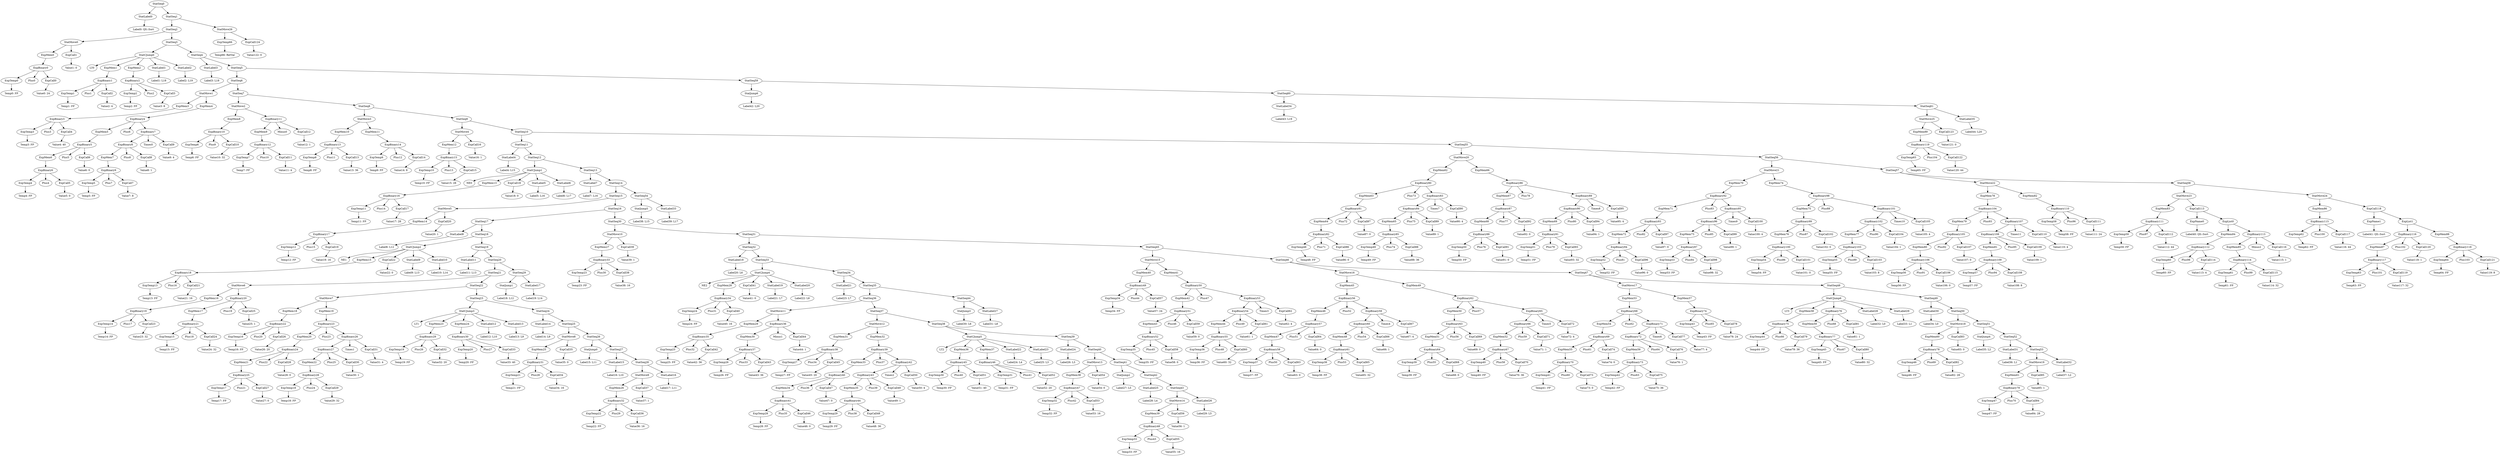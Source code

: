digraph {
	ordering = out;
	StatMove26 -> ExpTemp66;
	StatMove26 -> ExpCall124;
	StatSeq61 -> StatMove25;
	StatSeq61 -> StatLabel35;
	ExpCall123 -> "Value121: 0";
	ExpCall122 -> "Value120: 44";
	StatLabel34 -> "Label43: L19";
	StatSeq59 -> StatJump6;
	StatSeq59 -> StatSeq60;
	StatSeq5 -> StatSeq6;
	StatSeq5 -> StatSeq59;
	ExpMem88 -> ExpBinary118;
	ExpCall121 -> "Value119: 8";
	ExpTemp64 -> "Temp64: FP";
	ExpBinary116 -> ExpMem87;
	ExpBinary116 -> Plus102;
	ExpBinary116 -> ExpCall120;
	ExpMem87 -> ExpBinary117;
	ExpName1 -> "Label41: QS::Sort";
	StatMove24 -> ExpMem86;
	StatMove24 -> ExpCall118;
	ExpCall117 -> "Value116: 44";
	ExpBinary115 -> ExpTemp62;
	ExpBinary115 -> Plus100;
	ExpBinary115 -> ExpCall117;
	ExpMem85 -> ExpBinary114;
	ExpCall115 -> "Value114: 32";
	ExpTemp61 -> "Temp61: FP";
	ExpTemp62 -> "Temp62: FP";
	ExpList0 -> ExpMem84;
	ExpList0 -> ExpBinary113;
	ExpMem84 -> ExpBinary112;
	ExpBinary112 -> ExpTemp60;
	ExpBinary112 -> Plus98;
	ExpBinary112 -> ExpCall114;
	ExpTemp60 -> "Temp60: FP";
	ExpCall113 -> ExpName0;
	ExpCall113 -> ExpList0;
	ExpName0 -> "Label40: QS::Sort";
	ExpCall112 -> "Value112: 44";
	ExpBinary111 -> ExpTemp59;
	ExpBinary111 -> Plus97;
	ExpBinary111 -> ExpCall112;
	ExpMem82 -> ExpBinary110;
	ExpCall111 -> "Value111: 24";
	StatMove22 -> ExpMem78;
	StatMove22 -> ExpMem82;
	ExpMem78 -> ExpBinary104;
	ExpBinary107 -> ExpBinary108;
	ExpBinary107 -> Times11;
	ExpBinary107 -> ExpCall110;
	ExpCall109 -> "Value109: 1";
	ExpBinary108 -> ExpMem81;
	ExpBinary108 -> Plus95;
	ExpBinary108 -> ExpCall109;
	ExpMem81 -> ExpBinary109;
	ExpBinary109 -> ExpTemp57;
	ExpBinary109 -> Plus94;
	ExpBinary109 -> ExpCall108;
	ExpTemp57 -> "Temp57: FP";
	ExpBinary104 -> ExpMem79;
	ExpBinary104 -> Plus93;
	ExpBinary104 -> ExpBinary107;
	ExpCall107 -> "Value107: 0";
	ExpBinary105 -> ExpMem80;
	ExpBinary105 -> Plus92;
	ExpBinary105 -> ExpCall107;
	ExpMem80 -> ExpBinary106;
	ExpMem86 -> ExpBinary115;
	ExpCall106 -> "Value106: 0";
	ExpTemp56 -> "Temp56: FP";
	StatSeq56 -> StatMove21;
	StatSeq56 -> StatSeq57;
	ExpCall105 -> "Value105: 4";
	ExpMem77 -> ExpBinary103;
	ExpTemp66 -> "Temp66: RetVal";
	ExpBinary110 -> ExpTemp58;
	ExpBinary110 -> Plus96;
	ExpBinary110 -> ExpCall111;
	ExpBinary103 -> ExpTemp55;
	ExpBinary103 -> Plus89;
	ExpBinary103 -> ExpCall103;
	ExpTemp55 -> "Temp55: FP";
	ExpBinary98 -> ExpMem75;
	ExpBinary98 -> Plus88;
	ExpBinary98 -> ExpBinary101;
	ExpCall120 -> "Value118: 1";
	ExpMem79 -> ExpBinary105;
	ExpMem75 -> ExpBinary99;
	ExpCall102 -> "Value102: 0";
	ExpBinary99 -> ExpMem76;
	ExpBinary99 -> Plus87;
	ExpBinary99 -> ExpCall102;
	ExpMem76 -> ExpBinary100;
	ExpCall101 -> "Value101: 0";
	StatMove21 -> ExpMem70;
	StatMove21 -> ExpMem74;
	ExpCall100 -> "Value100: 4";
	ExpBinary95 -> ExpBinary96;
	ExpBinary95 -> Times9;
	ExpBinary95 -> ExpCall100;
	ExpCall99 -> "Value99: 1";
	ExpBinary96 -> ExpMem73;
	ExpBinary96 -> Plus85;
	ExpBinary96 -> ExpCall99;
	ExpMem73 -> ExpBinary97;
	ExpBinary97 -> ExpTemp53;
	ExpBinary97 -> Plus84;
	ExpBinary97 -> ExpCall98;
	StatJump6 -> "Label42: L20";
	ExpMem71 -> ExpBinary93;
	ExpCall97 -> "Value97: 0";
	ExpBinary93 -> ExpMem72;
	ExpBinary93 -> Plus82;
	ExpBinary93 -> ExpCall97;
	ExpMem72 -> ExpBinary94;
	ExpBinary94 -> ExpTemp52;
	ExpBinary94 -> Plus81;
	ExpBinary94 -> ExpCall96;
	ExpCall95 -> "Value95: 4";
	ExpBinary90 -> ExpMem69;
	ExpBinary90 -> Plus80;
	ExpBinary90 -> ExpCall94;
	ExpMem69 -> ExpBinary91;
	StatSeq1 -> StatSeq2;
	StatSeq1 -> StatMove26;
	ExpCall93 -> "Value93: 32";
	ExpCall103 -> "Value103: 8";
	ExpBinary91 -> ExpTemp51;
	ExpBinary91 -> Plus79;
	ExpBinary91 -> ExpCall93;
	ExpBinary86 -> ExpMem67;
	ExpBinary86 -> Plus78;
	ExpBinary86 -> ExpBinary89;
	ExpMem68 -> ExpBinary88;
	ExpTemp50 -> "Temp50: FP";
	StatMove20 -> ExpMem62;
	StatMove20 -> ExpMem66;
	ExpMem62 -> ExpBinary80;
	ExpBinary83 -> ExpBinary84;
	ExpBinary83 -> Times7;
	ExpBinary83 -> ExpCall90;
	ExpCall96 -> "Value96: 0";
	ExpBinary84 -> ExpMem65;
	ExpBinary84 -> Plus75;
	ExpBinary84 -> ExpCall89;
	ExpCall41 -> "Value41: 0";
	ExpBinary34 -> ExpTemp24;
	ExpBinary34 -> Plus31;
	ExpBinary34 -> ExpCall40;
	StatSeq22 -> StatMove7;
	StatSeq22 -> StatSeq23;
	StatSeq19 -> StatLabel11;
	StatSeq19 -> StatSeq20;
	StatMove10 -> ExpMem27;
	StatMove10 -> ExpCall39;
	ExpMem4 -> ExpBinary4;
	ExpCall38 -> "Value38: 16";
	ExpMem25 -> ExpBinary31;
	ExpCall82 -> "Value82: 28";
	StatMove9 -> ExpMem26;
	StatMove9 -> ExpCall37;
	ExpBinary100 -> ExpTemp54;
	ExpBinary100 -> Plus86;
	ExpBinary100 -> ExpCall101;
	ExpCall13 -> "Value13: 36";
	StatMove4 -> ExpMem12;
	StatMove4 -> ExpCall16;
	StatSeq32 -> StatLabel18;
	StatSeq32 -> StatSeq33;
	ExpBinary101 -> ExpBinary102;
	ExpBinary101 -> Times10;
	ExpBinary101 -> ExpCall105;
	ExpBinary20 -> ExpMem17;
	ExpBinary20 -> Plus19;
	ExpBinary20 -> ExpCall25;
	ExpTemp28 -> "Temp28: FP";
	ExpMem47 -> ExpBinary58;
	ExpTemp22 -> "Temp22: FP";
	StatLabel15 -> "Label16: L10";
	ExpTemp45 -> "Temp45: FP";
	StatJump0 -> "Label15: L11";
	StatSeq28 -> StatMove9;
	StatSeq28 -> StatLabel16;
	ExpCall114 -> "Value113: 4";
	ExpMem26 -> ExpBinary32;
	StatLabel16 -> "Label17: L11";
	ExpCall10 -> "Value10: 32";
	ExpCall34 -> "Value34: 16";
	ExpTemp21 -> "Temp21: FP";
	StatSeq25 -> StatMove8;
	StatSeq25 -> StatSeq26;
	StatSeq24 -> StatLabel14;
	StatSeq24 -> StatSeq25;
	StatLabel14 -> "Label14: L9";
	StatLabel13 -> "Label13: L9";
	StatLabel12 -> "Label12: L10";
	ExpBinary46 -> ExpTemp31;
	ExpBinary46 -> Plus41;
	ExpBinary46 -> ExpCall52;
	ExpBinary117 -> ExpTemp63;
	ExpBinary117 -> Plus101;
	ExpBinary117 -> ExpCall119;
	ExpBinary24 -> ExpMem21;
	ExpBinary24 -> Plus22;
	ExpBinary24 -> ExpCall28;
	ExpBinary9 -> ExpTemp5;
	ExpBinary9 -> Plus7;
	ExpBinary9 -> ExpCall7;
	ExpTemp20 -> "Temp20: FP";
	ExpBinary25 -> ExpTemp17;
	ExpBinary25 -> Plus21;
	ExpBinary25 -> ExpCall27;
	StatLabel4 -> "Label4: L15";
	ExpMem10 -> ExpBinary13;
	ExpTemp58 -> "Temp58: FP";
	StatJump4 -> "Label35: L2";
	StatCJump3 -> LT1;
	StatCJump3 -> ExpMem23;
	StatCJump3 -> ExpMem24;
	StatCJump3 -> StatLabel12;
	StatCJump3 -> StatLabel13;
	ExpBinary21 -> ExpTemp15;
	ExpBinary21 -> Plus18;
	ExpBinary21 -> ExpCall24;
	ExpMem60 -> ExpBinary78;
	ExpBinary26 -> ExpBinary27;
	ExpBinary26 -> Times1;
	ExpBinary26 -> ExpCall31;
	ExpCall30 -> "Value30: 1";
	ExpBinary27 -> ExpMem22;
	ExpBinary27 -> Plus25;
	ExpBinary27 -> ExpCall30;
	ExpMem22 -> ExpBinary28;
	StatSeq44 -> StatJump3;
	StatSeq44 -> StatLabel27;
	ExpMem20 -> ExpBinary24;
	ExpCall28 -> "Value28: 0";
	ExpCall64 -> "Value64: 0";
	StatMove7 -> ExpMem18;
	StatMove7 -> ExpMem19;
	ExpMem18 -> ExpBinary22;
	ExpMem54 -> ExpBinary69;
	StatSeq21 -> StatMove6;
	StatSeq21 -> StatSeq22;
	ExpCall94 -> "Value94: 1";
	StatLabel19 -> "Label21: L7";
	ExpTemp24 -> "Temp24: FP";
	ExpCall45 -> "Value45: 20";
	StatJump5 -> "Label38: L15";
	ExpCall24 -> "Value24: 32";
	StatSeq26 -> StatJump0;
	StatSeq26 -> StatSeq27;
	ExpBinary8 -> ExpMem7;
	ExpBinary8 -> Plus8;
	ExpBinary8 -> ExpCall8;
	ExpCall32 -> "Value32: 20";
	ExpMem19 -> ExpBinary23;
	ExpMem17 -> ExpBinary21;
	ExpCall1 -> "Value1: 0";
	StatLabel20 -> "Label22: L8";
	StatMove6 -> ExpMem16;
	StatMove6 -> ExpBinary20;
	ExpBinary12 -> ExpTemp7;
	ExpBinary12 -> Plus10;
	ExpBinary12 -> ExpCall11;
	ExpCall23 -> "Value23: 32";
	StatLabel28 -> "Label32: L0";
	ExpMem28 -> ExpBinary34;
	ExpBinary69 -> ExpMem55;
	ExpBinary69 -> Plus61;
	ExpBinary69 -> ExpCall74;
	ExpBinary19 -> ExpTemp14;
	ExpBinary19 -> Plus17;
	ExpBinary19 -> ExpCall23;
	StatLabel22 -> "Label24: L4";
	ExpTemp14 -> "Temp14: FP";
	StatLabel6 -> "Label6: L17";
	ExpCall31 -> "Value31: 4";
	ExpBinary48 -> ExpTemp33;
	ExpBinary48 -> Plus43;
	ExpBinary48 -> ExpCall55;
	ExpMem59 -> ExpBinary77;
	ExpBinary76 -> ExpMem59;
	ExpBinary76 -> Plus68;
	ExpBinary76 -> ExpCall81;
	ExpCall37 -> "Value37: 1";
	StatSeq41 -> StatJump2;
	StatSeq41 -> StatSeq42;
	ExpTemp59 -> "Temp59: FP";
	StatLabel9 -> "Label9: L13";
	ExpBinary29 -> ExpTemp19;
	ExpBinary29 -> Plus26;
	ExpBinary29 -> ExpCall32;
	ExpBinary53 -> ExpBinary54;
	ExpBinary53 -> Times3;
	ExpBinary53 -> ExpCall62;
	ExpCall21 -> "Value21: 16";
	ExpBinary18 -> ExpTemp13;
	ExpBinary18 -> Plus16;
	ExpBinary18 -> ExpCall21;
	StatLabel8 -> "Label8: L12";
	ExpTemp6 -> "Temp6: FP";
	ExpTemp13 -> "Temp13: FP";
	ExpTemp16 -> "Temp16: FP";
	ExpCall89 -> "Value89: 1";
	StatCJump2 -> NE1;
	StatCJump2 -> ExpMem15;
	StatCJump2 -> ExpCall22;
	StatCJump2 -> StatLabel9;
	StatCJump2 -> StatLabel10;
	StatLabel23 -> "Label25: L3";
	ExpBinary5 -> ExpMem6;
	ExpBinary5 -> Plus5;
	ExpBinary5 -> ExpCall6;
	ExpBinary113 -> ExpMem85;
	ExpBinary113 -> Minus2;
	ExpBinary113 -> ExpCall116;
	StatSeq20 -> StatSeq21;
	StatSeq20 -> StatSeq29;
	ExpBinary15 -> ExpTemp10;
	ExpBinary15 -> Plus13;
	ExpBinary15 -> ExpCall15;
	StatSeq11 -> StatLabel4;
	StatSeq11 -> StatSeq12;
	ExpMem2 -> ExpBinary2;
	ExpCall124 -> "Value122: 0";
	StatSeq42 -> StatLabel25;
	StatSeq42 -> StatSeq43;
	StatSeq51 -> StatJump4;
	StatSeq51 -> StatSeq52;
	StatSeq37 -> StatMove12;
	StatSeq37 -> StatSeq38;
	ExpMem6 -> ExpBinary6;
	ExpCall9 -> "Value9: 4";
	ExpCall66 -> "Value66: 1";
	StatSeq52 -> StatLabel31;
	StatSeq52 -> StatSeq53;
	ExpCall5 -> "Value5: 0";
	StatSeq27 -> StatLabel15;
	StatSeq27 -> StatSeq28;
	StatLabel3 -> "Label3: L18";
	ExpCall4 -> "Value4: 40";
	ExpBinary66 -> ExpMem52;
	ExpBinary66 -> Plus59;
	ExpBinary66 -> ExpCall71;
	StatSeq6 -> StatMove1;
	StatSeq6 -> StatSeq7;
	ExpMem8 -> ExpBinary10;
	StatSeq8 -> StatMove3;
	StatSeq8 -> StatSeq9;
	StatMove25 -> ExpMem89;
	StatMove25 -> ExpCall123;
	ExpBinary82 -> ExpTemp48;
	ExpBinary82 -> Plus71;
	ExpBinary82 -> ExpCall86;
	StatMove3 -> ExpMem10;
	StatMove3 -> ExpMem11;
	ExpBinary2 -> ExpTemp2;
	ExpBinary2 -> Plus2;
	ExpBinary2 -> ExpCall3;
	ExpTemp4 -> "Temp4: FP";
	StatLabel32 -> "Label37: L2";
	StatSeq30 -> StatMove10;
	StatSeq30 -> StatSeq31;
	ExpTemp19 -> "Temp19: FP";
	ExpTemp33 -> "Temp33: FP";
	ExpBinary60 -> ExpMem48;
	ExpBinary60 -> Plus54;
	ExpBinary60 -> ExpCall66;
	StatSeq17 -> StatLabel8;
	StatSeq17 -> StatSeq18;
	ExpBinary72 -> ExpMem56;
	ExpBinary72 -> Plus64;
	ExpBinary72 -> ExpCall76;
	StatLabel0 -> "Label0: QS::Sort";
	ExpMem13 -> ExpBinary16;
	StatCJump4 -> NE2;
	StatCJump4 -> ExpMem28;
	StatCJump4 -> ExpCall41;
	StatCJump4 -> StatLabel19;
	StatCJump4 -> StatLabel20;
	StatCJump0 -> LT0;
	StatCJump0 -> ExpMem1;
	StatCJump0 -> ExpMem2;
	StatCJump0 -> StatLabel1;
	StatCJump0 -> StatLabel2;
	ExpCall27 -> "Value27: 0";
	ExpCall40 -> "Value40: 16";
	ExpMem12 -> ExpBinary15;
	ExpCall20 -> "Value20: 1";
	StatSeq18 -> StatCJump2;
	StatSeq18 -> StatSeq19;
	ExpBinary6 -> ExpTemp4;
	ExpBinary6 -> Plus4;
	ExpBinary6 -> ExpCall5;
	ExpMem0 -> ExpBinary0;
	StatSeq4 -> StatLabel3;
	StatSeq4 -> StatSeq5;
	ExpTemp36 -> "Temp36: FP";
	ExpCall18 -> "Value18: 0";
	StatSeq12 -> StatCJump1;
	StatSeq12 -> StatSeq13;
	StatLabel31 -> "Label36: L1";
	ExpTemp54 -> "Temp54: FP";
	ExpCall8 -> "Value8: 1";
	ExpCall54 -> "Value54: 0";
	ExpCall118 -> ExpName1;
	ExpCall118 -> ExpList1;
	ExpBinary1 -> ExpTemp1;
	ExpBinary1 -> Plus1;
	ExpBinary1 -> ExpCall2;
	ExpBinary42 -> ExpBinary43;
	ExpBinary42 -> Times2;
	ExpBinary42 -> ExpCall50;
	StatSeq3 -> StatCJump0;
	StatSeq3 -> StatSeq4;
	ExpCall15 -> "Value15: 28";
	ExpBinary79 -> ExpTemp47;
	ExpBinary79 -> Plus70;
	ExpBinary79 -> ExpCall84;
	ExpCall46 -> "Value46: 0";
	ExpBinary64 -> ExpTemp39;
	ExpBinary64 -> Plus55;
	ExpBinary64 -> ExpCall68;
	StatSeq33 -> StatCJump4;
	StatSeq33 -> StatSeq34;
	StatMove19 -> ExpMem61;
	StatMove19 -> ExpCall85;
	StatMove0 -> ExpMem0;
	StatMove0 -> ExpCall1;
	ExpCall119 -> "Value117: 32";
	ExpBinary14 -> ExpTemp9;
	ExpBinary14 -> Plus12;
	ExpBinary14 -> ExpCall14;
	ExpBinary31 -> ExpTemp21;
	ExpBinary31 -> Plus28;
	ExpBinary31 -> ExpCall34;
	ExpTemp38 -> "Temp38: FP";
	ExpList1 -> ExpBinary116;
	ExpList1 -> ExpMem88;
	ExpTemp9 -> "Temp9: FP";
	ExpBinary11 -> ExpMem9;
	ExpBinary11 -> Minus0;
	ExpBinary11 -> ExpCall12;
	ExpBinary52 -> ExpTemp35;
	ExpBinary52 -> Plus45;
	ExpBinary52 -> ExpCall58;
	ExpCall42 -> "Value42: 36";
	ExpBinary32 -> ExpTemp22;
	ExpBinary32 -> Plus29;
	ExpBinary32 -> ExpCall36;
	ExpMem14 -> ExpBinary17;
	StatLabel17 -> "Label19: L14";
	ExpCall51 -> "Value51: 40";
	StatSeq31 -> StatSeq32;
	StatSeq31 -> StatSeq45;
	ExpBinary30 -> ExpTemp20;
	ExpBinary30 -> Plus27;
	ExpBinary30 -> ExpCall33;
	ExpTemp8 -> "Temp8: FP";
	StatLabel5 -> "Label5: L16";
	ExpMem21 -> ExpBinary25;
	ExpCall60 -> "Value60: 32";
	ExpTemp1 -> "Temp1: FP";
	ExpBinary3 -> ExpTemp3;
	ExpBinary3 -> Plus3;
	ExpBinary3 -> ExpCall4;
	ExpTemp40 -> "Temp40: FP";
	ExpMem7 -> ExpBinary9;
	ExpTemp46 -> "Temp46: FP";
	ExpMem1 -> ExpBinary1;
	ExpTemp23 -> "Temp23: FP";
	ExpTemp17 -> "Temp17: FP";
	ExpBinary41 -> ExpTemp28;
	ExpBinary41 -> Plus35;
	ExpBinary41 -> ExpCall46;
	ExpMem23 -> ExpBinary29;
	ExpMem9 -> ExpBinary12;
	ExpBinary7 -> ExpBinary8;
	ExpBinary7 -> Times0;
	ExpBinary7 -> ExpCall9;
	StatLabel11 -> "Label11: L13";
	ExpBinary65 -> ExpBinary66;
	ExpBinary65 -> Times5;
	ExpBinary65 -> ExpCall72;
	ExpMem64 -> ExpBinary82;
	ExpCall90 -> "Value90: 4";
	StatLabel18 -> "Label20: L6";
	ExpMem52 -> ExpBinary67;
	ExpCall98 -> "Value98: 32";
	StatSeq9 -> StatMove4;
	StatSeq9 -> StatSeq10;
	ExpBinary10 -> ExpTemp6;
	ExpBinary10 -> Plus9;
	ExpBinary10 -> ExpCall10;
	ExpCall36 -> "Value36: 16";
	StatSeq16 -> StatSeq17;
	StatSeq16 -> StatSeq30;
	ExpCall68 -> "Value68: 0";
	StatSeq7 -> StatMove2;
	StatSeq7 -> StatSeq8;
	ExpCall50 -> "Value50: 4";
	ExpCall11 -> "Value11: 4";
	ExpBinary23 -> ExpMem20;
	ExpBinary23 -> Plus23;
	ExpBinary23 -> ExpBinary26;
	StatSeq60 -> StatLabel34;
	StatSeq60 -> StatSeq61;
	StatMove16 -> ExpMem45;
	StatMove16 -> ExpMem49;
	ExpBinary13 -> ExpTemp8;
	ExpBinary13 -> Plus11;
	ExpBinary13 -> ExpCall13;
	ExpBinary87 -> ExpMem68;
	ExpBinary87 -> Plus77;
	ExpBinary87 -> ExpCall92;
	ExpBinary70 -> ExpTemp41;
	ExpBinary70 -> Plus60;
	ExpBinary70 -> ExpCall73;
	ExpTemp18 -> "Temp18: FP";
	ExpCall14 -> "Value14: 8";
	StatLabel7 -> "Label7: L16";
	ExpCall26 -> "Value26: 20";
	ExpBinary119 -> ExpTemp65;
	ExpBinary119 -> Plus104;
	ExpBinary119 -> ExpCall122;
	ExpTemp53 -> "Temp53: FP";
	ExpBinary16 -> ExpTemp11;
	ExpBinary16 -> Plus14;
	ExpBinary16 -> ExpCall17;
	StatSeq36 -> StatMove11;
	StatSeq36 -> StatSeq37;
	StatLabel35 -> "Label44: L20";
	ExpCall7 -> "Value7: 8";
	ExpMem66 -> ExpBinary86;
	ExpCall19 -> "Value19: 16";
	StatSeq58 -> StatMove23;
	StatSeq58 -> StatMove24;
	ExpTemp10 -> "Temp10: FP";
	ExpCall2 -> "Value2: 4";
	ExpCall116 -> "Value115: 1";
	ExpCall16 -> "Value16: 1";
	StatSeq15 -> StatMove5;
	StatSeq15 -> StatSeq16;
	ExpMem40 -> ExpBinary49;
	StatSeq29 -> StatJump1;
	StatSeq29 -> StatLabel17;
	ExpCall22 -> "Value22: 0";
	StatSeq57 -> StatMove22;
	StatSeq57 -> StatSeq58;
	ExpCall3 -> "Value3: 8";
	ExpMem67 -> ExpBinary87;
	ExpCall17 -> "Value17: 28";
	StatSeq50 -> StatMove18;
	StatSeq50 -> StatSeq51;
	ExpTemp11 -> "Temp11: FP";
	ExpCall88 -> "Value88: 36";
	ExpTemp12 -> "Temp12: FP";
	ExpCall59 -> "Value59: 0";
	ExpMem24 -> ExpBinary30;
	ExpTemp5 -> "Temp5: FP";
	ExpCall57 -> "Value57: 24";
	StatMove1 -> ExpMem3;
	StatMove1 -> ExpMem4;
	ExpBinary17 -> ExpTemp12;
	ExpBinary17 -> Plus15;
	ExpBinary17 -> ExpCall19;
	ExpBinary89 -> ExpBinary90;
	ExpBinary89 -> Times8;
	ExpBinary89 -> ExpCall95;
	StatLabel2 -> "Label2: L19";
	ExpCall12 -> "Value12: 1";
	ExpBinary28 -> ExpTemp18;
	ExpBinary28 -> Plus24;
	ExpBinary28 -> ExpCall29;
	StatMove5 -> ExpMem14;
	StatMove5 -> ExpCall20;
	StatLabel21 -> "Label23: L7";
	StatSeq2 -> StatMove0;
	StatSeq2 -> StatSeq3;
	ExpBinary47 -> ExpTemp32;
	ExpBinary47 -> Plus42;
	ExpBinary47 -> ExpCall53;
	StatSeq34 -> StatLabel21;
	StatSeq34 -> StatSeq35;
	ExpTemp25 -> "Temp25: FP";
	ExpMem56 -> ExpBinary73;
	ExpBinary35 -> ExpTemp25;
	ExpBinary35 -> Plus32;
	ExpBinary35 -> ExpCall42;
	ExpCall25 -> "Value25: 1";
	ExpBinary54 -> ExpMem44;
	ExpBinary54 -> Plus49;
	ExpBinary54 -> ExpCall61;
	ExpCall62 -> "Value62: 4";
	ExpMem29 -> ExpBinary35;
	ExpMem70 -> ExpBinary92;
	StatMove11 -> ExpMem29;
	StatMove11 -> ExpBinary36;
	ExpTemp26 -> "Temp26: FP";
	ExpMem27 -> ExpBinary33;
	ExpBinary37 -> ExpTemp26;
	ExpBinary37 -> Plus33;
	ExpBinary37 -> ExpCall43;
	ExpBinary88 -> ExpTemp50;
	ExpBinary88 -> Plus76;
	ExpBinary88 -> ExpCall91;
	ExpMem58 -> ExpBinary75;
	ExpCall43 -> "Value43: 36";
	ExpMem15 -> ExpBinary18;
	ExpCall65 -> "Value65: 32";
	ExpMem30 -> ExpBinary37;
	ExpTemp0 -> "Temp0: FP";
	ExpBinary36 -> ExpMem30;
	ExpBinary36 -> Minus1;
	ExpBinary36 -> ExpCall44;
	ExpTemp27 -> "Temp27: FP";
	ExpBinary38 -> ExpTemp27;
	ExpBinary38 -> Plus34;
	ExpBinary38 -> ExpCall45;
	ExpMem31 -> ExpBinary38;
	ExpTemp15 -> "Temp15: FP";
	ExpCall49 -> "Value49: 1";
	StatMove12 -> ExpMem31;
	StatMove12 -> ExpMem32;
	ExpBinary102 -> ExpMem77;
	ExpBinary102 -> Plus90;
	ExpBinary102 -> ExpCall104;
	ExpMem34 -> ExpBinary41;
	ExpBinary40 -> ExpMem34;
	ExpBinary40 -> Plus36;
	ExpBinary40 -> ExpCall47;
	StatLabel10 -> "Label10: L14";
	ExpCall47 -> "Value47: 0";
	ExpBinary39 -> ExpMem33;
	ExpBinary39 -> Plus37;
	ExpBinary39 -> ExpBinary42;
	ExpBinary44 -> ExpTemp29;
	ExpBinary44 -> Plus38;
	ExpBinary44 -> ExpCall48;
	ExpMem16 -> ExpBinary19;
	ExpBinary81 -> ExpMem64;
	ExpBinary81 -> Plus72;
	ExpBinary81 -> ExpCall87;
	ExpCall48 -> "Value48: 36";
	ExpCall108 -> "Value108: 8";
	ExpCall104 -> "Value104: 1";
	StatSeq46 -> StatMove16;
	StatSeq46 -> StatSeq47;
	ExpMem35 -> ExpBinary44;
	ExpTemp3 -> "Temp3: FP";
	ExpBinary43 -> ExpMem35;
	ExpBinary43 -> Plus39;
	ExpBinary43 -> ExpCall49;
	ExpMem32 -> ExpBinary39;
	ExpTemp30 -> "Temp30: FP";
	ExpBinary45 -> ExpTemp30;
	ExpBinary45 -> Plus40;
	ExpBinary45 -> ExpCall51;
	ExpBinary118 -> ExpTemp64;
	ExpBinary118 -> Plus103;
	ExpBinary118 -> ExpCall121;
	ExpMem36 -> ExpBinary45;
	ExpBinary63 -> ExpMem51;
	ExpBinary63 -> Plus56;
	ExpBinary63 -> ExpCall69;
	ExpCall52 -> "Value52: 20";
	ExpTemp52 -> "Temp52: FP";
	ExpTemp37 -> "Temp37: FP";
	ExpTemp44 -> "Temp44: FP";
	ExpMem37 -> ExpBinary46;
	ExpCall86 -> "Value86: 0";
	StatSeq38 -> StatCJump5;
	StatSeq38 -> StatSeq39;
	ExpCall61 -> "Value61: 1";
	StatLabel24 -> "Label26: L3";
	ExpMem3 -> ExpBinary3;
	StatSeq39 -> StatLabel24;
	StatSeq39 -> StatSeq40;
	ExpTemp32 -> "Temp32: FP";
	ExpTemp2 -> "Temp2: FP";
	ExpCall53 -> "Value53: 16";
	ExpMem38 -> ExpBinary47;
	StatMove13 -> ExpMem38;
	StatMove13 -> ExpCall54;
	ExpCall6 -> "Value6: 0";
	ExpMem50 -> ExpBinary63;
	StatJump2 -> "Label27: L5";
	ExpMem41 -> ExpBinary50;
	StatLabel25 -> "Label28: L4";
	ExpCall55 -> "Value55: 16";
	ExpMem39 -> ExpBinary48;
	StatSeq14 -> StatSeq15;
	StatSeq14 -> StatSeq54;
	ExpBinary73 -> ExpTemp42;
	ExpBinary73 -> Plus63;
	ExpBinary73 -> ExpCall75;
	ExpMem11 -> ExpBinary14;
	StatMove14 -> ExpMem39;
	StatMove14 -> ExpCall56;
	ExpMem49 -> ExpBinary62;
	StatSeq43 -> StatMove14;
	StatSeq43 -> StatLabel26;
	ExpBinary0 -> ExpTemp0;
	ExpBinary0 -> Plus0;
	ExpBinary0 -> ExpCall0;
	StatLabel26 -> "Label29: L5";
	ExpMem89 -> ExpBinary119;
	StatSeq23 -> StatCJump3;
	StatSeq23 -> StatSeq24;
	StatSeq35 -> StatSeq36;
	StatSeq35 -> StatSeq44;
	StatJump3 -> "Label30: L6";
	ExpCall84 -> "Value84: 28";
	StatLabel27 -> "Label31: L8";
	ExpTemp34 -> "Temp34: FP";
	ExpBinary49 -> ExpTemp34;
	ExpBinary49 -> Plus44;
	ExpBinary49 -> ExpCall57;
	StatMove15 -> ExpMem40;
	StatMove15 -> ExpMem41;
	ExpTemp35 -> "Temp35: FP";
	ExpCall72 -> "Value72: 4";
	ExpMem43 -> ExpBinary52;
	ExpBinary4 -> ExpMem5;
	ExpBinary4 -> Plus6;
	ExpBinary4 -> ExpBinary7;
	ExpBinary51 -> ExpMem43;
	ExpBinary51 -> Plus46;
	ExpBinary51 -> ExpCall59;
	ExpCall71 -> "Value71: 1";
	ExpCall85 -> "Value85: 1";
	ExpMem42 -> ExpBinary51;
	StatMove18 -> ExpMem60;
	StatMove18 -> ExpCall83;
	ExpBinary50 -> ExpMem42;
	ExpBinary50 -> Plus47;
	ExpBinary50 -> ExpBinary53;
	ExpBinary55 -> ExpTemp36;
	ExpBinary55 -> Plus48;
	ExpBinary55 -> ExpCall60;
	StatSeq54 -> StatJump5;
	StatSeq54 -> StatLabel33;
	StatLabel1 -> "Label1: L18";
	StatSeq45 -> StatMove15;
	StatSeq45 -> StatSeq46;
	ExpCall63 -> "Value63: 0";
	ExpBinary57 -> ExpMem47;
	ExpBinary57 -> Plus51;
	ExpBinary57 -> ExpCall64;
	ExpMem46 -> ExpBinary57;
	ExpMem74 -> ExpBinary98;
	StatSeq0 -> StatLabel0;
	StatSeq0 -> StatSeq1;
	ExpBinary56 -> ExpMem46;
	ExpBinary56 -> Plus52;
	ExpBinary56 -> ExpBinary59;
	ExpBinary33 -> ExpTemp23;
	ExpBinary33 -> Plus30;
	ExpBinary33 -> ExpCall38;
	ExpBinary61 -> ExpTemp38;
	ExpBinary61 -> Plus53;
	ExpBinary61 -> ExpCall65;
	ExpBinary92 -> ExpMem71;
	ExpBinary92 -> Plus83;
	ExpBinary92 -> ExpBinary95;
	ExpMem48 -> ExpBinary61;
	ExpBinary59 -> ExpBinary60;
	ExpBinary59 -> Times4;
	ExpBinary59 -> ExpCall67;
	StatMove8 -> ExpMem25;
	StatMove8 -> ExpCall35;
	StatSeq13 -> StatLabel7;
	StatSeq13 -> StatSeq14;
	ExpBinary74 -> ExpTemp43;
	ExpBinary74 -> Plus65;
	ExpBinary74 -> ExpCall78;
	ExpCall80 -> "Value80: 32";
	ExpMem61 -> ExpBinary79;
	StatMove2 -> ExpMem8;
	StatMove2 -> ExpBinary11;
	ExpBinary58 -> ExpTemp37;
	ExpBinary58 -> Plus50;
	ExpBinary58 -> ExpCall63;
	ExpMem45 -> ExpBinary56;
	ExpTemp51 -> "Temp51: FP";
	ExpTemp39 -> "Temp39: FP";
	StatSeq55 -> StatMove20;
	StatSeq55 -> StatSeq56;
	ExpMem51 -> ExpBinary64;
	ExpBinary85 -> ExpTemp49;
	ExpBinary85 -> Plus74;
	ExpBinary85 -> ExpCall88;
	ExpCall0 -> "Value0: 24";
	ExpCall69 -> "Value69: 0";
	ExpTemp31 -> "Temp31: FP";
	ExpCall44 -> "Value44: 1";
	ExpTemp42 -> "Temp42: FP";
	ExpBinary62 -> ExpMem50;
	ExpBinary62 -> Plus57;
	ExpBinary62 -> ExpBinary65;
	ExpBinary67 -> ExpTemp40;
	ExpBinary67 -> Plus58;
	ExpBinary67 -> ExpCall70;
	ExpCall70 -> "Value70: 36";
	ExpMem53 -> ExpBinary68;
	StatSeq40 -> StatMove13;
	StatSeq40 -> StatSeq41;
	ExpTemp41 -> "Temp41: FP";
	ExpCall73 -> "Value73: 0";
	ExpTemp65 -> "Temp65: FP";
	ExpMem55 -> ExpBinary70;
	StatSeq10 -> StatSeq11;
	StatSeq10 -> StatSeq55;
	ExpCall58 -> "Value58: 0";
	ExpCall74 -> "Value74: 0";
	ExpBinary68 -> ExpMem54;
	ExpBinary68 -> Plus62;
	ExpBinary68 -> ExpBinary71;
	ExpCall67 -> "Value67: 4";
	ExpCall75 -> "Value75: 36";
	ExpBinary22 -> ExpTemp16;
	ExpBinary22 -> Plus20;
	ExpBinary22 -> ExpCall26;
	ExpMem44 -> ExpBinary55;
	ExpCall76 -> "Value76: 1";
	ExpMem83 -> ExpBinary111;
	ExpBinary71 -> ExpBinary72;
	ExpBinary71 -> Times6;
	ExpBinary71 -> ExpCall77;
	ExpTemp63 -> "Temp63: FP";
	ExpCall110 -> "Value110: 4";
	ExpCall77 -> "Value77: 4";
	ExpCall33 -> "Value33: 40";
	StatSeq48 -> StatCJump6;
	StatSeq48 -> StatSeq49;
	StatMove17 -> ExpMem53;
	StatMove17 -> ExpMem57;
	ExpTemp7 -> "Temp7: FP";
	ExpTemp43 -> "Temp43: FP";
	ExpCall78 -> "Value78: 24";
	StatMove23 -> ExpMem83;
	StatMove23 -> ExpCall113;
	StatSeq49 -> StatLabel30;
	StatSeq49 -> StatSeq50;
	ExpMem57 -> ExpBinary74;
	StatSeq47 -> StatMove17;
	StatSeq47 -> StatSeq48;
	ExpBinary106 -> ExpTemp56;
	ExpBinary106 -> Plus91;
	ExpBinary106 -> ExpCall106;
	StatLabel29 -> "Label33: L1";
	StatJump1 -> "Label18: L12";
	StatCJump6 -> LT3;
	StatCJump6 -> ExpMem58;
	StatCJump6 -> ExpBinary76;
	StatCJump6 -> StatLabel28;
	StatCJump6 -> StatLabel29;
	ExpBinary75 -> ExpTemp44;
	ExpBinary75 -> Plus66;
	ExpBinary75 -> ExpCall79;
	ExpMem33 -> ExpBinary40;
	ExpCall81 -> "Value81: 1";
	ExpCall39 -> "Value39: 1";
	ExpBinary77 -> ExpTemp45;
	ExpBinary77 -> Plus67;
	ExpBinary77 -> ExpCall80;
	ExpBinary114 -> ExpTemp61;
	ExpBinary114 -> Plus99;
	ExpBinary114 -> ExpCall115;
	ExpCall92 -> "Value92: 0";
	StatCJump1 -> NE0;
	StatCJump1 -> ExpMem13;
	StatCJump1 -> ExpCall18;
	StatCJump1 -> StatLabel5;
	StatCJump1 -> StatLabel6;
	StatLabel30 -> "Label34: L0";
	ExpMem5 -> ExpBinary5;
	ExpBinary78 -> ExpTemp46;
	ExpBinary78 -> Plus69;
	ExpBinary78 -> ExpCall82;
	ExpCall83 -> "Value83: 0";
	ExpTemp47 -> "Temp47: FP";
	ExpCall91 -> "Value91: 0";
	ExpCall35 -> "Value35: 0";
	StatCJump5 -> LT2;
	StatCJump5 -> ExpMem36;
	StatCJump5 -> ExpMem37;
	StatCJump5 -> StatLabel22;
	StatCJump5 -> StatLabel23;
	ExpTemp29 -> "Temp29: FP";
	StatSeq53 -> StatMove19;
	StatSeq53 -> StatLabel32;
	ExpCall79 -> "Value79: 36";
	StatLabel33 -> "Label39: L17";
	ExpTemp48 -> "Temp48: FP";
	ExpCall87 -> "Value87: 0";
	ExpCall56 -> "Value56: 1";
	ExpMem63 -> ExpBinary81;
	ExpBinary80 -> ExpMem63;
	ExpBinary80 -> Plus73;
	ExpBinary80 -> ExpBinary83;
	ExpTemp49 -> "Temp49: FP";
	ExpCall29 -> "Value29: 32";
	ExpMem65 -> ExpBinary85;
}

